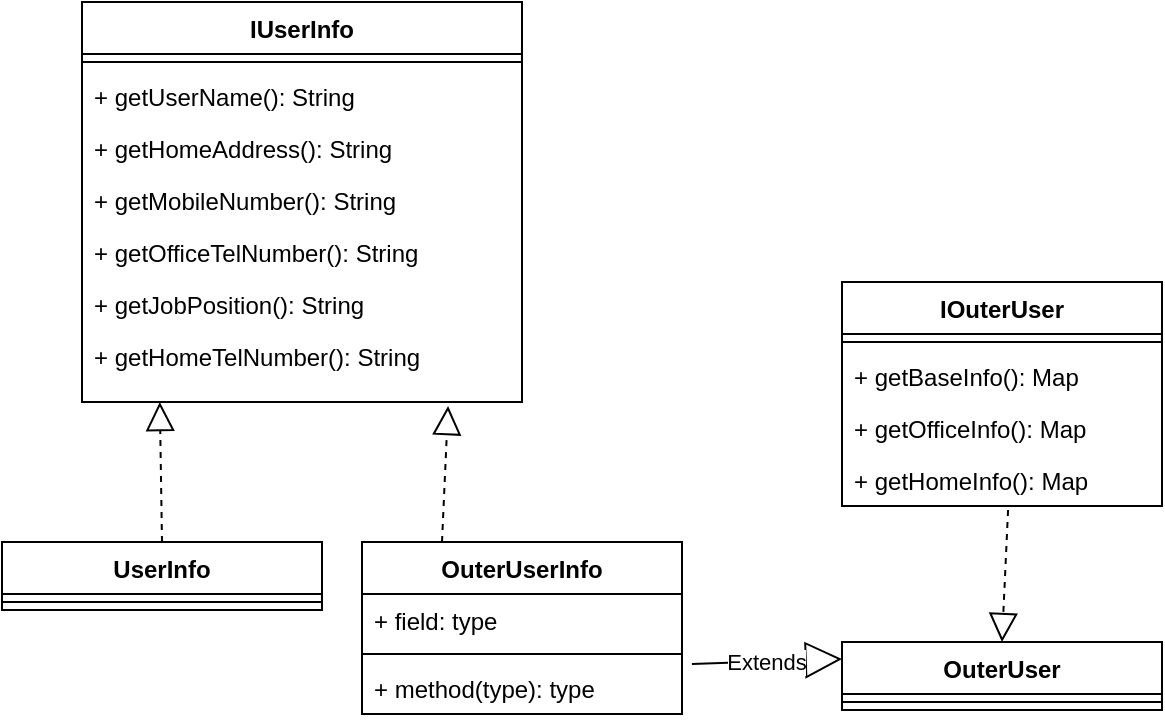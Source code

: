 <mxfile version="28.0.4">
  <diagram name="第 1 页" id="nJcihEUR80gbe8j43jzU">
    <mxGraphModel dx="1179" dy="790" grid="1" gridSize="10" guides="1" tooltips="1" connect="1" arrows="1" fold="1" page="1" pageScale="1" pageWidth="827" pageHeight="1169" math="0" shadow="0">
      <root>
        <mxCell id="0" />
        <mxCell id="1" parent="0" />
        <mxCell id="Cpbw_70j9kkNzYh9agNT-1" value="IUserInfo" style="swimlane;fontStyle=1;align=center;verticalAlign=top;childLayout=stackLayout;horizontal=1;startSize=26;horizontalStack=0;resizeParent=1;resizeParentMax=0;resizeLast=0;collapsible=1;marginBottom=0;whiteSpace=wrap;html=1;" vertex="1" parent="1">
          <mxGeometry x="180" y="280" width="220" height="200" as="geometry" />
        </mxCell>
        <mxCell id="Cpbw_70j9kkNzYh9agNT-2" value="" style="line;strokeWidth=1;fillColor=none;align=left;verticalAlign=middle;spacingTop=-1;spacingLeft=3;spacingRight=3;rotatable=0;labelPosition=right;points=[];portConstraint=eastwest;strokeColor=inherit;" vertex="1" parent="Cpbw_70j9kkNzYh9agNT-1">
          <mxGeometry y="26" width="220" height="8" as="geometry" />
        </mxCell>
        <mxCell id="Cpbw_70j9kkNzYh9agNT-3" value="+ getUserName(): String" style="text;strokeColor=none;fillColor=none;align=left;verticalAlign=top;spacingLeft=4;spacingRight=4;overflow=hidden;rotatable=0;points=[[0,0.5],[1,0.5]];portConstraint=eastwest;whiteSpace=wrap;html=1;" vertex="1" parent="Cpbw_70j9kkNzYh9agNT-1">
          <mxGeometry y="34" width="220" height="26" as="geometry" />
        </mxCell>
        <mxCell id="Cpbw_70j9kkNzYh9agNT-4" value="+ getHomeAddress(): String" style="text;strokeColor=none;fillColor=none;align=left;verticalAlign=top;spacingLeft=4;spacingRight=4;overflow=hidden;rotatable=0;points=[[0,0.5],[1,0.5]];portConstraint=eastwest;whiteSpace=wrap;html=1;" vertex="1" parent="Cpbw_70j9kkNzYh9agNT-1">
          <mxGeometry y="60" width="220" height="26" as="geometry" />
        </mxCell>
        <mxCell id="Cpbw_70j9kkNzYh9agNT-5" value="+ getMobileNumber(): String" style="text;strokeColor=none;fillColor=none;align=left;verticalAlign=top;spacingLeft=4;spacingRight=4;overflow=hidden;rotatable=0;points=[[0,0.5],[1,0.5]];portConstraint=eastwest;whiteSpace=wrap;html=1;" vertex="1" parent="Cpbw_70j9kkNzYh9agNT-1">
          <mxGeometry y="86" width="220" height="26" as="geometry" />
        </mxCell>
        <mxCell id="Cpbw_70j9kkNzYh9agNT-6" value="+ getOfficeTelNumber(): String" style="text;strokeColor=none;fillColor=none;align=left;verticalAlign=top;spacingLeft=4;spacingRight=4;overflow=hidden;rotatable=0;points=[[0,0.5],[1,0.5]];portConstraint=eastwest;whiteSpace=wrap;html=1;" vertex="1" parent="Cpbw_70j9kkNzYh9agNT-1">
          <mxGeometry y="112" width="220" height="26" as="geometry" />
        </mxCell>
        <mxCell id="Cpbw_70j9kkNzYh9agNT-7" value="+ getJobPosition(): String" style="text;strokeColor=none;fillColor=none;align=left;verticalAlign=top;spacingLeft=4;spacingRight=4;overflow=hidden;rotatable=0;points=[[0,0.5],[1,0.5]];portConstraint=eastwest;whiteSpace=wrap;html=1;" vertex="1" parent="Cpbw_70j9kkNzYh9agNT-1">
          <mxGeometry y="138" width="220" height="26" as="geometry" />
        </mxCell>
        <mxCell id="Cpbw_70j9kkNzYh9agNT-8" value="+ getHomeTelNumber(): String" style="text;strokeColor=none;fillColor=none;align=left;verticalAlign=top;spacingLeft=4;spacingRight=4;overflow=hidden;rotatable=0;points=[[0,0.5],[1,0.5]];portConstraint=eastwest;whiteSpace=wrap;html=1;" vertex="1" parent="Cpbw_70j9kkNzYh9agNT-1">
          <mxGeometry y="164" width="220" height="36" as="geometry" />
        </mxCell>
        <mxCell id="Cpbw_70j9kkNzYh9agNT-9" value="UserInfo" style="swimlane;fontStyle=1;align=center;verticalAlign=top;childLayout=stackLayout;horizontal=1;startSize=26;horizontalStack=0;resizeParent=1;resizeParentMax=0;resizeLast=0;collapsible=1;marginBottom=0;whiteSpace=wrap;html=1;" vertex="1" parent="1">
          <mxGeometry x="140" y="550" width="160" height="34" as="geometry" />
        </mxCell>
        <mxCell id="Cpbw_70j9kkNzYh9agNT-10" value="" style="line;strokeWidth=1;fillColor=none;align=left;verticalAlign=middle;spacingTop=-1;spacingLeft=3;spacingRight=3;rotatable=0;labelPosition=right;points=[];portConstraint=eastwest;strokeColor=inherit;" vertex="1" parent="Cpbw_70j9kkNzYh9agNT-9">
          <mxGeometry y="26" width="160" height="8" as="geometry" />
        </mxCell>
        <mxCell id="Cpbw_70j9kkNzYh9agNT-11" value="" style="endArrow=block;dashed=1;endFill=0;endSize=12;html=1;rounded=0;exitX=0.5;exitY=0;exitDx=0;exitDy=0;entryX=0.495;entryY=1;entryDx=0;entryDy=0;entryPerimeter=0;" edge="1" parent="1" source="Cpbw_70j9kkNzYh9agNT-9">
          <mxGeometry width="160" relative="1" as="geometry">
            <mxPoint x="230" y="480" as="sourcePoint" />
            <mxPoint x="218.9" y="480" as="targetPoint" />
          </mxGeometry>
        </mxCell>
        <mxCell id="Cpbw_70j9kkNzYh9agNT-20" value="IOuterUser" style="swimlane;fontStyle=1;align=center;verticalAlign=top;childLayout=stackLayout;horizontal=1;startSize=26;horizontalStack=0;resizeParent=1;resizeParentMax=0;resizeLast=0;collapsible=1;marginBottom=0;whiteSpace=wrap;html=1;" vertex="1" parent="1">
          <mxGeometry x="560" y="420" width="160" height="112" as="geometry" />
        </mxCell>
        <mxCell id="Cpbw_70j9kkNzYh9agNT-21" value="" style="line;strokeWidth=1;fillColor=none;align=left;verticalAlign=middle;spacingTop=-1;spacingLeft=3;spacingRight=3;rotatable=0;labelPosition=right;points=[];portConstraint=eastwest;strokeColor=inherit;" vertex="1" parent="Cpbw_70j9kkNzYh9agNT-20">
          <mxGeometry y="26" width="160" height="8" as="geometry" />
        </mxCell>
        <mxCell id="Cpbw_70j9kkNzYh9agNT-22" value="+ getBaseInfo(): Map" style="text;strokeColor=none;fillColor=none;align=left;verticalAlign=top;spacingLeft=4;spacingRight=4;overflow=hidden;rotatable=0;points=[[0,0.5],[1,0.5]];portConstraint=eastwest;whiteSpace=wrap;html=1;" vertex="1" parent="Cpbw_70j9kkNzYh9agNT-20">
          <mxGeometry y="34" width="160" height="26" as="geometry" />
        </mxCell>
        <mxCell id="Cpbw_70j9kkNzYh9agNT-23" value="+ getOfficeInfo(): Map" style="text;strokeColor=none;fillColor=none;align=left;verticalAlign=top;spacingLeft=4;spacingRight=4;overflow=hidden;rotatable=0;points=[[0,0.5],[1,0.5]];portConstraint=eastwest;whiteSpace=wrap;html=1;" vertex="1" parent="Cpbw_70j9kkNzYh9agNT-20">
          <mxGeometry y="60" width="160" height="26" as="geometry" />
        </mxCell>
        <mxCell id="Cpbw_70j9kkNzYh9agNT-24" value="+ getHomeInfo(): Map" style="text;strokeColor=none;fillColor=none;align=left;verticalAlign=top;spacingLeft=4;spacingRight=4;overflow=hidden;rotatable=0;points=[[0,0.5],[1,0.5]];portConstraint=eastwest;whiteSpace=wrap;html=1;" vertex="1" parent="Cpbw_70j9kkNzYh9agNT-20">
          <mxGeometry y="86" width="160" height="26" as="geometry" />
        </mxCell>
        <mxCell id="Cpbw_70j9kkNzYh9agNT-25" value="" style="endArrow=block;dashed=1;endFill=0;endSize=12;html=1;rounded=0;exitX=0.519;exitY=1.077;exitDx=0;exitDy=0;exitPerimeter=0;" edge="1" parent="1" source="Cpbw_70j9kkNzYh9agNT-24">
          <mxGeometry width="160" relative="1" as="geometry">
            <mxPoint x="560" y="510" as="sourcePoint" />
            <mxPoint x="640" y="600" as="targetPoint" />
          </mxGeometry>
        </mxCell>
        <mxCell id="Cpbw_70j9kkNzYh9agNT-26" value="OuterUser" style="swimlane;fontStyle=1;align=center;verticalAlign=top;childLayout=stackLayout;horizontal=1;startSize=26;horizontalStack=0;resizeParent=1;resizeParentMax=0;resizeLast=0;collapsible=1;marginBottom=0;whiteSpace=wrap;html=1;" vertex="1" parent="1">
          <mxGeometry x="560" y="600" width="160" height="34" as="geometry" />
        </mxCell>
        <mxCell id="Cpbw_70j9kkNzYh9agNT-27" value="" style="line;strokeWidth=1;fillColor=none;align=left;verticalAlign=middle;spacingTop=-1;spacingLeft=3;spacingRight=3;rotatable=0;labelPosition=right;points=[];portConstraint=eastwest;strokeColor=inherit;" vertex="1" parent="Cpbw_70j9kkNzYh9agNT-26">
          <mxGeometry y="26" width="160" height="8" as="geometry" />
        </mxCell>
        <mxCell id="Cpbw_70j9kkNzYh9agNT-28" value="OuterUserInfo" style="swimlane;fontStyle=1;align=center;verticalAlign=top;childLayout=stackLayout;horizontal=1;startSize=26;horizontalStack=0;resizeParent=1;resizeParentMax=0;resizeLast=0;collapsible=1;marginBottom=0;whiteSpace=wrap;html=1;" vertex="1" parent="1">
          <mxGeometry x="320" y="550" width="160" height="86" as="geometry" />
        </mxCell>
        <mxCell id="Cpbw_70j9kkNzYh9agNT-29" value="+ field: type" style="text;strokeColor=none;fillColor=none;align=left;verticalAlign=top;spacingLeft=4;spacingRight=4;overflow=hidden;rotatable=0;points=[[0,0.5],[1,0.5]];portConstraint=eastwest;whiteSpace=wrap;html=1;" vertex="1" parent="Cpbw_70j9kkNzYh9agNT-28">
          <mxGeometry y="26" width="160" height="26" as="geometry" />
        </mxCell>
        <mxCell id="Cpbw_70j9kkNzYh9agNT-30" value="" style="line;strokeWidth=1;fillColor=none;align=left;verticalAlign=middle;spacingTop=-1;spacingLeft=3;spacingRight=3;rotatable=0;labelPosition=right;points=[];portConstraint=eastwest;strokeColor=inherit;" vertex="1" parent="Cpbw_70j9kkNzYh9agNT-28">
          <mxGeometry y="52" width="160" height="8" as="geometry" />
        </mxCell>
        <mxCell id="Cpbw_70j9kkNzYh9agNT-31" value="+ method(type): type" style="text;strokeColor=none;fillColor=none;align=left;verticalAlign=top;spacingLeft=4;spacingRight=4;overflow=hidden;rotatable=0;points=[[0,0.5],[1,0.5]];portConstraint=eastwest;whiteSpace=wrap;html=1;" vertex="1" parent="Cpbw_70j9kkNzYh9agNT-28">
          <mxGeometry y="60" width="160" height="26" as="geometry" />
        </mxCell>
        <mxCell id="Cpbw_70j9kkNzYh9agNT-32" value="" style="endArrow=block;dashed=1;endFill=0;endSize=12;html=1;rounded=0;exitX=0.25;exitY=0;exitDx=0;exitDy=0;entryX=0.832;entryY=1.056;entryDx=0;entryDy=0;entryPerimeter=0;" edge="1" parent="1" source="Cpbw_70j9kkNzYh9agNT-28" target="Cpbw_70j9kkNzYh9agNT-8">
          <mxGeometry width="160" relative="1" as="geometry">
            <mxPoint x="330" y="460" as="sourcePoint" />
            <mxPoint x="362" y="470" as="targetPoint" />
          </mxGeometry>
        </mxCell>
        <mxCell id="Cpbw_70j9kkNzYh9agNT-33" value="Extends" style="endArrow=block;endSize=16;endFill=0;html=1;rounded=0;entryX=0;entryY=0.25;entryDx=0;entryDy=0;exitX=1.031;exitY=0.038;exitDx=0;exitDy=0;exitPerimeter=0;" edge="1" parent="1" source="Cpbw_70j9kkNzYh9agNT-31" target="Cpbw_70j9kkNzYh9agNT-26">
          <mxGeometry width="160" relative="1" as="geometry">
            <mxPoint x="480" y="576" as="sourcePoint" />
            <mxPoint x="490" y="500" as="targetPoint" />
          </mxGeometry>
        </mxCell>
      </root>
    </mxGraphModel>
  </diagram>
</mxfile>
